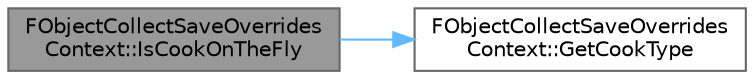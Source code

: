digraph "FObjectCollectSaveOverridesContext::IsCookOnTheFly"
{
 // INTERACTIVE_SVG=YES
 // LATEX_PDF_SIZE
  bgcolor="transparent";
  edge [fontname=Helvetica,fontsize=10,labelfontname=Helvetica,labelfontsize=10];
  node [fontname=Helvetica,fontsize=10,shape=box,height=0.2,width=0.4];
  rankdir="LR";
  Node1 [id="Node000001",label="FObjectCollectSaveOverrides\lContext::IsCookOnTheFly",height=0.2,width=0.4,color="gray40", fillcolor="grey60", style="filled", fontcolor="black",tooltip=" "];
  Node1 -> Node2 [id="edge1_Node000001_Node000002",color="steelblue1",style="solid",tooltip=" "];
  Node2 [id="Node000002",label="FObjectCollectSaveOverrides\lContext::GetCookType",height=0.2,width=0.4,color="grey40", fillcolor="white", style="filled",URL="$d8/df2/classFObjectCollectSaveOverridesContext.html#af60e173928a39bb296fdda1dc2e26fff",tooltip=" "];
}
